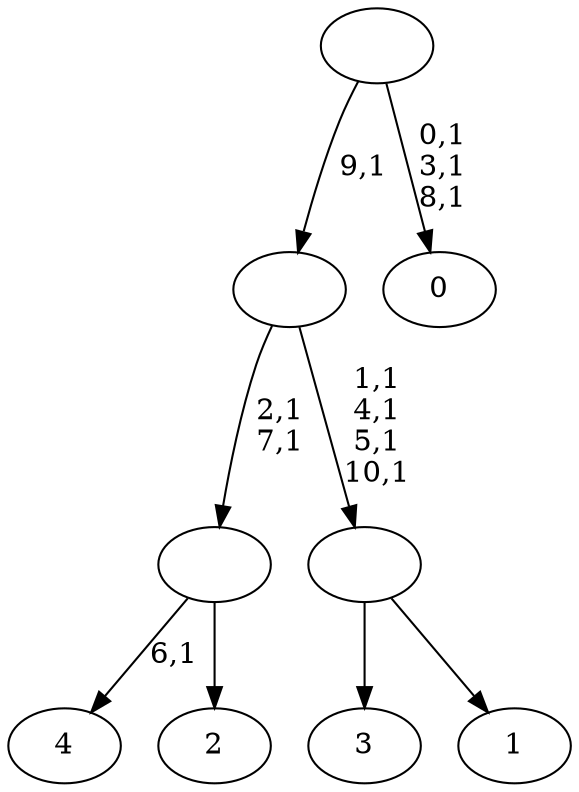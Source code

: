 digraph T {
	16 [label="4"]
	14 [label="3"]
	13 [label="2"]
	12 [label=""]
	10 [label="1"]
	9 [label=""]
	5 [label=""]
	4 [label="0"]
	0 [label=""]
	12 -> 16 [label="6,1"]
	12 -> 13 [label=""]
	9 -> 14 [label=""]
	9 -> 10 [label=""]
	5 -> 9 [label="1,1\n4,1\n5,1\n10,1"]
	5 -> 12 [label="2,1\n7,1"]
	0 -> 4 [label="0,1\n3,1\n8,1"]
	0 -> 5 [label="9,1"]
}

